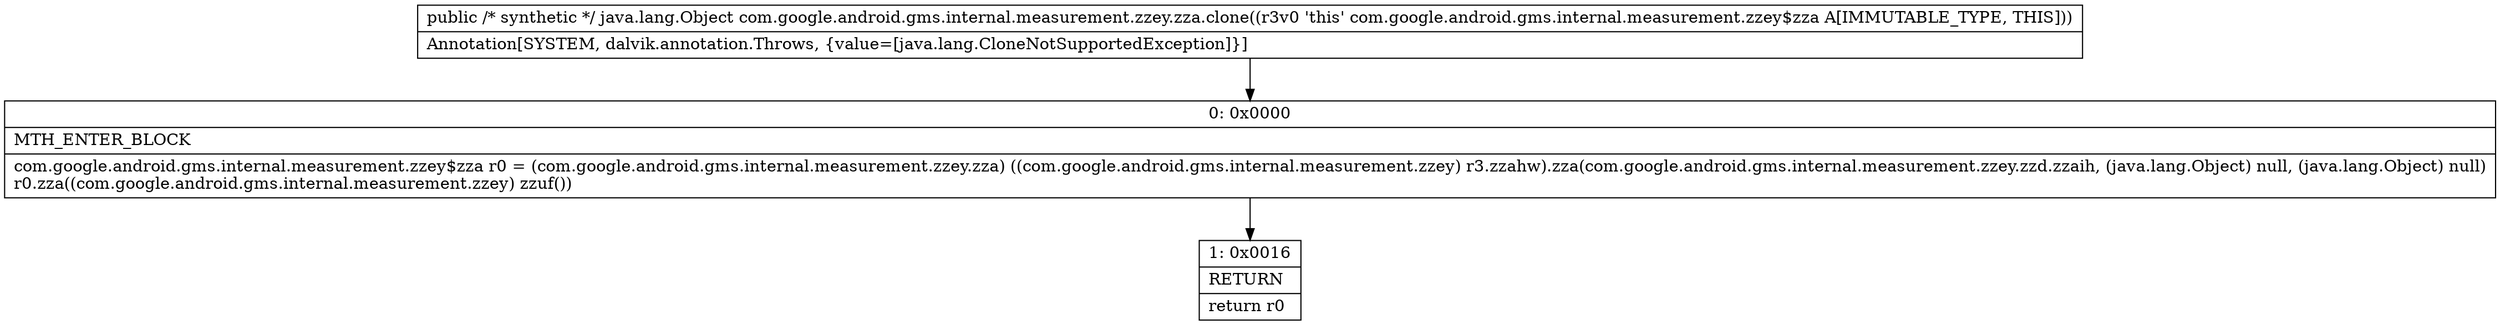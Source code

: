 digraph "CFG forcom.google.android.gms.internal.measurement.zzey.zza.clone()Ljava\/lang\/Object;" {
Node_0 [shape=record,label="{0\:\ 0x0000|MTH_ENTER_BLOCK\l|com.google.android.gms.internal.measurement.zzey$zza r0 = (com.google.android.gms.internal.measurement.zzey.zza) ((com.google.android.gms.internal.measurement.zzey) r3.zzahw).zza(com.google.android.gms.internal.measurement.zzey.zzd.zzaih, (java.lang.Object) null, (java.lang.Object) null)\lr0.zza((com.google.android.gms.internal.measurement.zzey) zzuf())\l}"];
Node_1 [shape=record,label="{1\:\ 0x0016|RETURN\l|return r0\l}"];
MethodNode[shape=record,label="{public \/* synthetic *\/ java.lang.Object com.google.android.gms.internal.measurement.zzey.zza.clone((r3v0 'this' com.google.android.gms.internal.measurement.zzey$zza A[IMMUTABLE_TYPE, THIS]))  | Annotation[SYSTEM, dalvik.annotation.Throws, \{value=[java.lang.CloneNotSupportedException]\}]\l}"];
MethodNode -> Node_0;
Node_0 -> Node_1;
}

